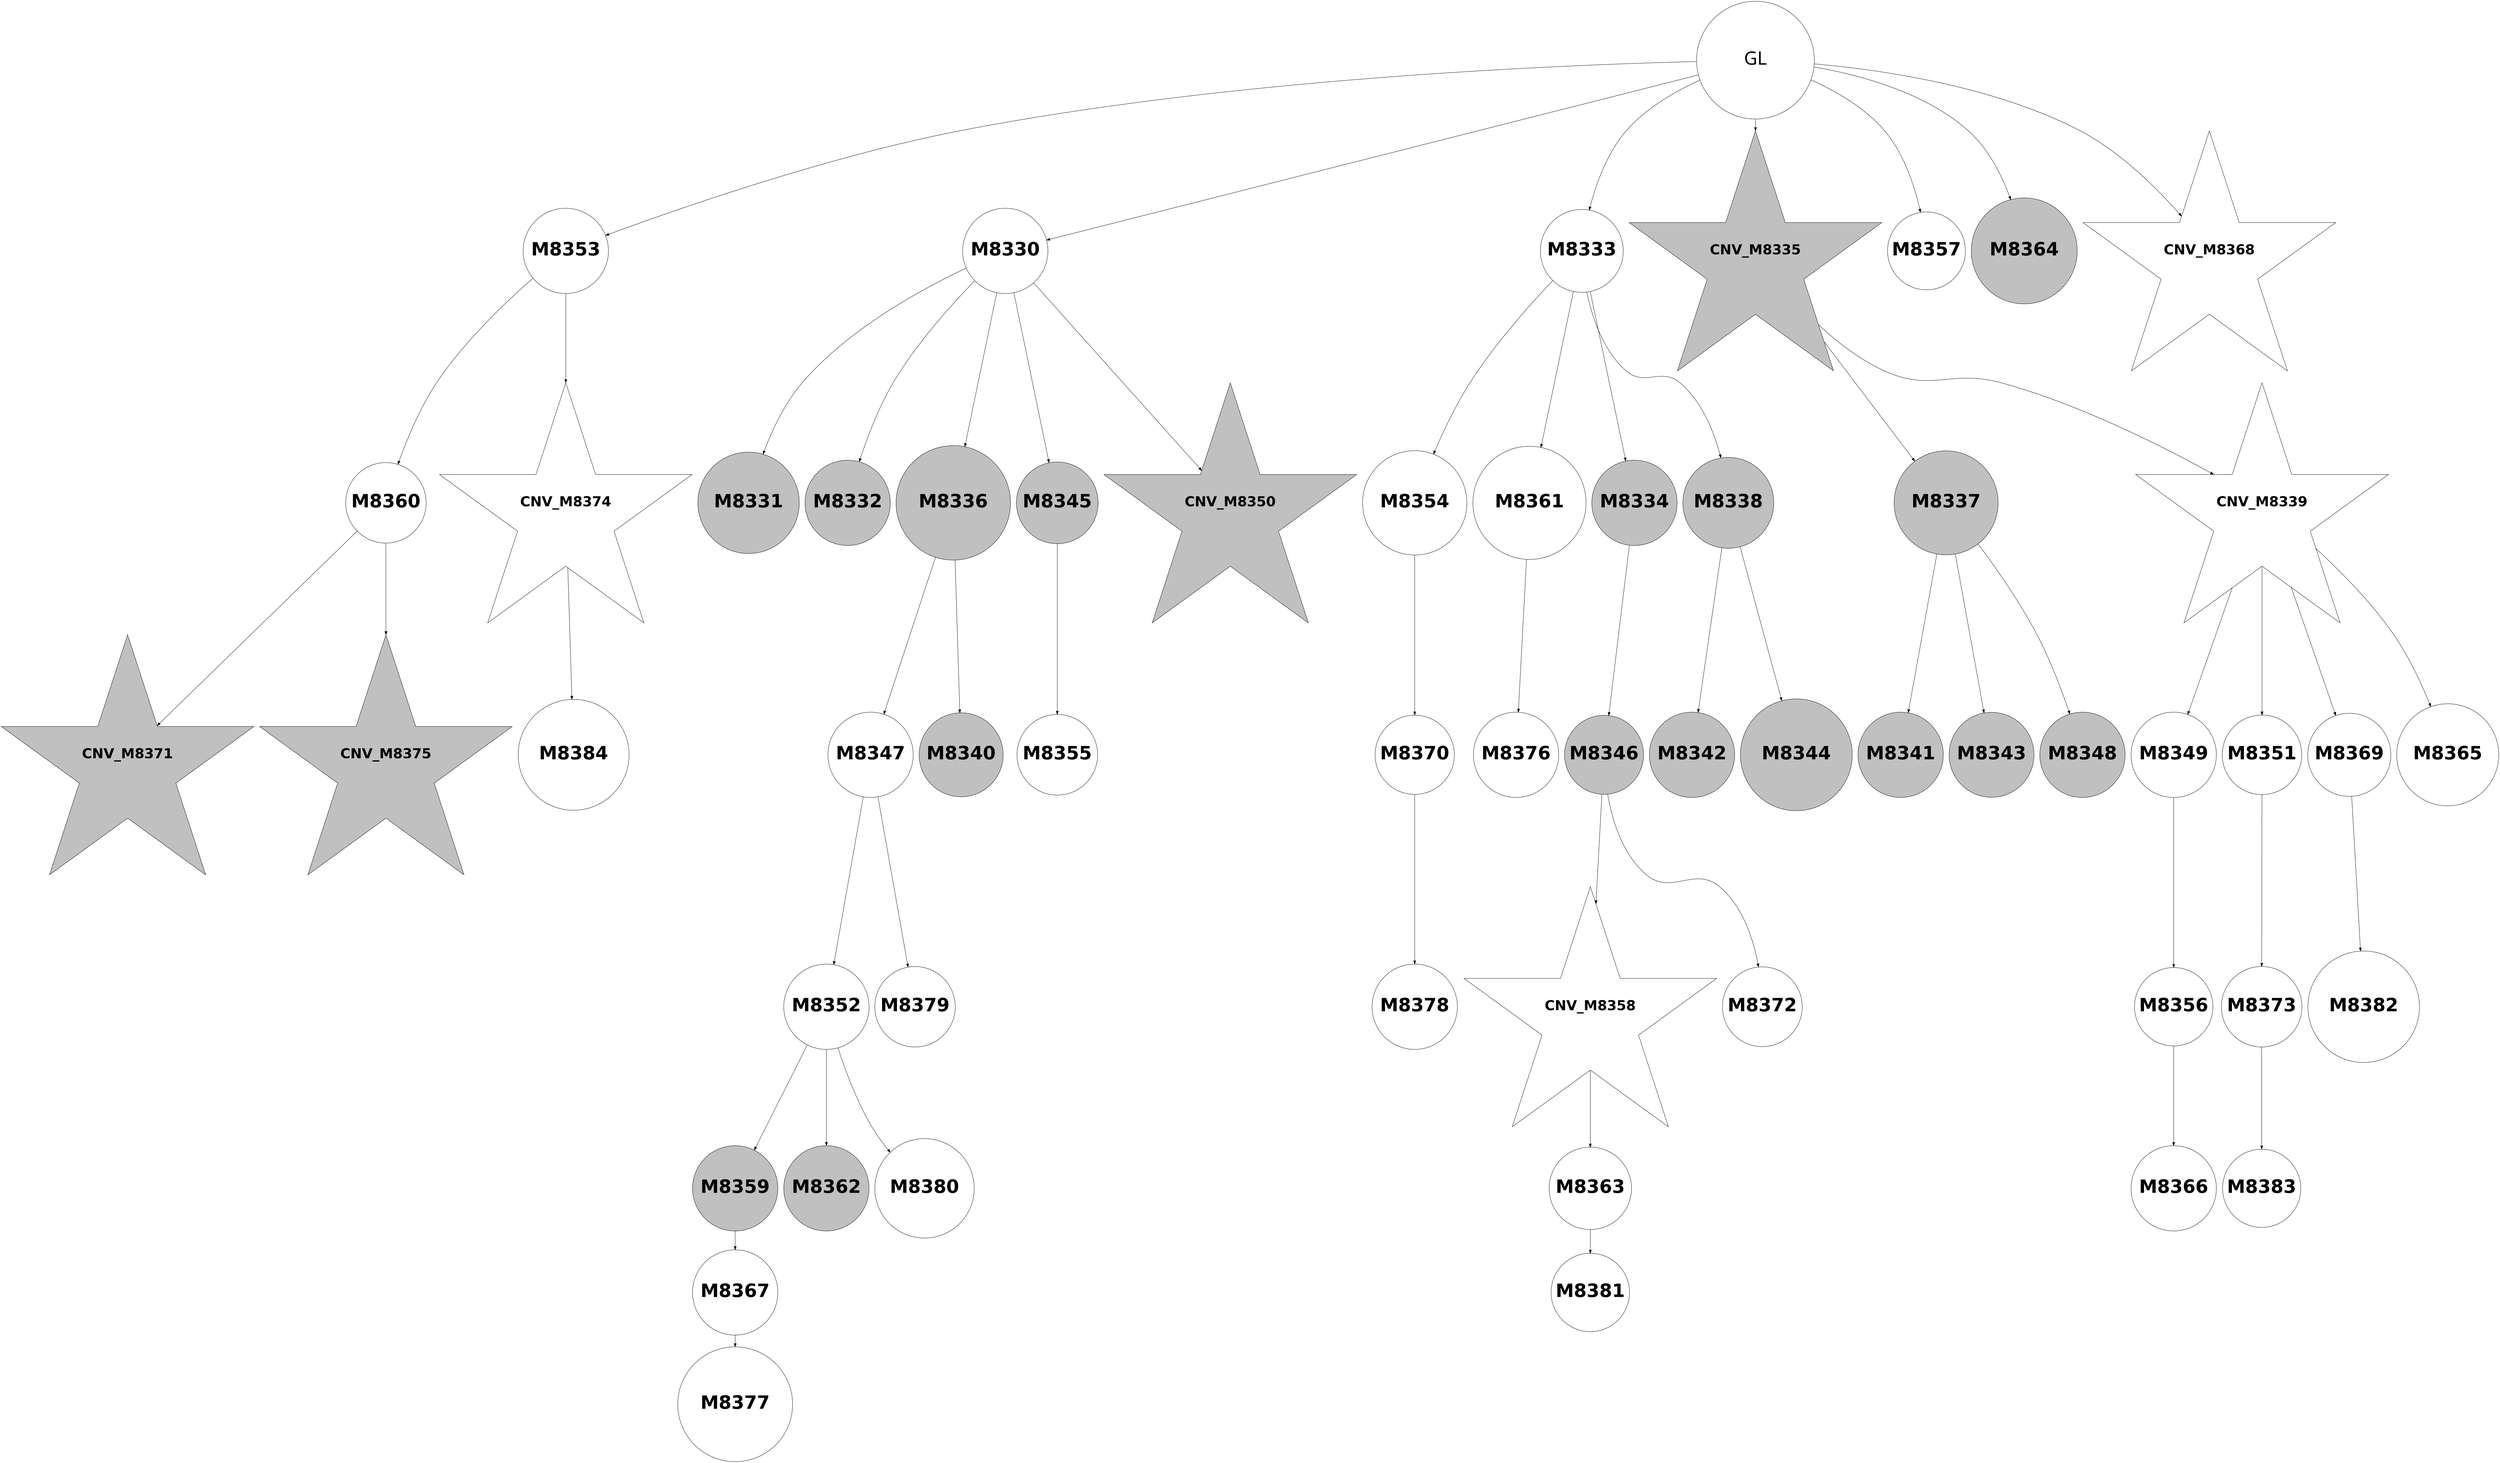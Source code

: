 digraph G { 
8384 -> 8396;
8384 -> 8410;
8385 -> 8390;
8385 -> 8417;
8387 -> 8394;
8389 -> 8411;
8390 -> 8397;
8390 -> 8400;
8390 -> 8418;
8391 -> 8398;
8391 -> 8412;
8392 -> 8408;
8394 -> 8404;
8396 -> 8401;
8397 -> 8405;
8398 -> 8409;
8398 -> 8413;
8399 -> 8414;
8401 -> 8419;
8405 -> 8415;
8407 -> 8420;
8408 -> 8416;
8411 -> 8421;
8412 -> 8422;
8367 -> 8368;
8367 -> 8371;
8367 -> 8373;
8367 -> 8391;
8367 -> 8395;
8367 -> 8402;
8367 -> 8406;
8368 -> 8369;
8368 -> 8370;
8368 -> 8374;
8368 -> 8383;
8368 -> 8388;
8371 -> 8372;
8371 -> 8376;
8371 -> 8392;
8371 -> 8399;
8372 -> 8384;
8373 -> 8375;
8373 -> 8377;
8374 -> 8378;
8374 -> 8385;
8375 -> 8379;
8375 -> 8381;
8375 -> 8386;
8376 -> 8380;
8376 -> 8382;
8377 -> 8387;
8377 -> 8389;
8377 -> 8403;
8377 -> 8407;
8383 -> 8393;
8367 [label="GL" fontname="arial-bold" fontsize=56 width=5 height=5];
8368 [shape=circle style=filled fillcolor=white fontname="helvetica-bold" fontsize=56 label="M8330" width=1.44 height=2 ];
8369 [shape=circle style=filled fillcolor=grey fontname="helvetica-bold" fontsize=56 label="M8331" width=4.3 height=2 ];
8370 [shape=circle style=filled fillcolor=grey fontname="helvetica-bold" fontsize=56 label="M8332" width=0.53 height=2 ];
8371 [shape=circle style=filled fillcolor=white fontname="helvetica-bold" fontsize=56 label="M8333" width=2.24 height=2 ];
8372 [shape=circle style=filled fillcolor=grey fontname="helvetica-bold" fontsize=56 label="M8334" width=1.39 height=2 ];
8373 [shape=star style=filled fillcolor=grey fontname="helvetica-bold" fontsize=42 label="CNV_M8335"];
8374 [shape=circle style=filled fillcolor=grey fontname="helvetica-bold" fontsize=56 label="M8336" width=4.86 height=2 ];
8375 [shape=circle style=filled fillcolor=grey fontname="helvetica-bold" fontsize=56 label="M8337" width=4.42 height=2 ];
8376 [shape=circle style=filled fillcolor=grey fontname="helvetica-bold" fontsize=56 label="M8338" width=3.86 height=2 ];
8377 [shape=star style=filled fillcolor=white fontname="helvetica-bold" fontsize=42 label="CNV_M8339"];
8378 [shape=circle style=filled fillcolor=grey fontname="helvetica-bold" fontsize=56 label="M8340" width=2.13 height=2 ];
8379 [shape=circle style=filled fillcolor=grey fontname="helvetica-bold" fontsize=56 label="M8341" width=1.26 height=2 ];
8380 [shape=circle style=filled fillcolor=grey fontname="helvetica-bold" fontsize=56 label="M8342" width=1.54 height=2 ];
8381 [shape=circle style=filled fillcolor=grey fontname="helvetica-bold" fontsize=56 label="M8343" width=2.03 height=2 ];
8382 [shape=circle style=filled fillcolor=grey fontname="helvetica-bold" fontsize=56 label="M8344" width=4.75 height=2 ];
8383 [shape=circle style=filled fillcolor=grey fontname="helvetica-bold" fontsize=56 label="M8345" width=2.38 height=2 ];
8384 [shape=circle style=filled fillcolor=grey fontname="helvetica-bold" fontsize=56 label="M8346" width=2.97 height=2 ];
8385 [shape=circle style=filled fillcolor=white fontname="helvetica-bold" fontsize=56 label="M8347" width=1.31 height=2 ];
8386 [shape=circle style=filled fillcolor=grey fontname="helvetica-bold" fontsize=56 label="M8348" width=0.73 height=2 ];
8387 [shape=circle style=filled fillcolor=white fontname="helvetica-bold" fontsize=56 label="M8349" width=1.58 height=2 ];
8388 [shape=star style=filled fillcolor=grey fontname="helvetica-bold" fontsize=42 label="CNV_M8350"];
8389 [shape=circle style=filled fillcolor=white fontname="helvetica-bold" fontsize=56 label="M8351" width=2.8 height=2 ];
8390 [shape=circle style=filled fillcolor=white fontname="helvetica-bold" fontsize=56 label="M8352" width=1.1 height=2 ];
8391 [shape=circle style=filled fillcolor=white fontname="helvetica-bold" fontsize=56 label="M8353" width=1.07 height=2 ];
8392 [shape=circle style=filled fillcolor=white fontname="helvetica-bold" fontsize=56 label="M8354" width=4.43 height=2 ];
8393 [shape=circle style=filled fillcolor=white fontname="helvetica-bold" fontsize=56 label="M8355" width=2.54 height=2 ];
8394 [shape=circle style=filled fillcolor=white fontname="helvetica-bold" fontsize=56 label="M8356" width=3.19 height=2 ];
8395 [shape=circle style=filled fillcolor=white fontname="helvetica-bold" fontsize=56 label="M8357" width=3.3 height=2 ];
8396 [shape=star style=filled fillcolor=white fontname="helvetica-bold" fontsize=42 label="CNV_M8358"];
8397 [shape=circle style=filled fillcolor=grey fontname="helvetica-bold" fontsize=56 label="M8359" width=0.78 height=2 ];
8398 [shape=circle style=filled fillcolor=white fontname="helvetica-bold" fontsize=56 label="M8360" width=2.56 height=2 ];
8399 [shape=circle style=filled fillcolor=white fontname="helvetica-bold" fontsize=56 label="M8361" width=4.81 height=2 ];
8400 [shape=circle style=filled fillcolor=grey fontname="helvetica-bold" fontsize=56 label="M8362" width=0.02 height=2 ];
8401 [shape=circle style=filled fillcolor=white fontname="helvetica-bold" fontsize=56 label="M8363" width=2.3 height=2 ];
8402 [shape=circle style=filled fillcolor=grey fontname="helvetica-bold" fontsize=56 label="M8364" width=4.5 height=2 ];
8403 [shape=circle style=filled fillcolor=white fontname="helvetica-bold" fontsize=56 label="M8365" width=4.34 height=2 ];
8404 [shape=circle style=filled fillcolor=white fontname="helvetica-bold" fontsize=56 label="M8366" width=0.16 height=2 ];
8405 [shape=circle style=filled fillcolor=white fontname="helvetica-bold" fontsize=56 label="M8367" width=1.34 height=2 ];
8406 [shape=star style=filled fillcolor=white fontname="helvetica-bold" fontsize=42 label="CNV_M8368"];
8407 [shape=circle style=filled fillcolor=white fontname="helvetica-bold" fontsize=56 label="M8369" width=3.53 height=2 ];
8408 [shape=circle style=filled fillcolor=white fontname="helvetica-bold" fontsize=56 label="M8370" width=2.85 height=2 ];
8409 [shape=star style=filled fillcolor=grey fontname="helvetica-bold" fontsize=42 label="CNV_M8371"];
8410 [shape=circle style=filled fillcolor=white fontname="helvetica-bold" fontsize=56 label="M8372" width=3.39 height=2 ];
8411 [shape=circle style=filled fillcolor=white fontname="helvetica-bold" fontsize=56 label="M8373" width=2.59 height=2 ];
8412 [shape=star style=filled fillcolor=white fontname="helvetica-bold" fontsize=42 label="CNV_M8374"];
8413 [shape=star style=filled fillcolor=grey fontname="helvetica-bold" fontsize=42 label="CNV_M8375"];
8414 [shape=circle style=filled fillcolor=white fontname="helvetica-bold" fontsize=56 label="M8376" width=1.42 height=2 ];
8415 [shape=circle style=filled fillcolor=white fontname="helvetica-bold" fontsize=56 label="M8377" width=4.88 height=2 ];
8416 [shape=circle style=filled fillcolor=white fontname="helvetica-bold" fontsize=56 label="M8378" width=1.6 height=2 ];
8417 [shape=circle style=filled fillcolor=white fontname="helvetica-bold" fontsize=56 label="M8379" width=3.41 height=2 ];
8418 [shape=circle style=filled fillcolor=white fontname="helvetica-bold" fontsize=56 label="M8380" width=4.22 height=2 ];
8419 [shape=circle style=filled fillcolor=white fontname="helvetica-bold" fontsize=56 label="M8381" width=3.19 height=2 ];
8420 [shape=circle style=filled fillcolor=white fontname="helvetica-bold" fontsize=56 label="M8382" width=4.74 height=2 ];
8421 [shape=circle style=filled fillcolor=white fontname="helvetica-bold" fontsize=56 label="M8383" width=3.24 height=2 ];
8422 [shape=circle style=filled fillcolor=white fontname="helvetica-bold" fontsize=56 label="M8384" width=4.71 height=2 ];
}
